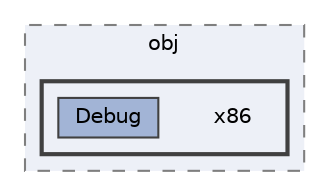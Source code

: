 digraph "C:/Users/IlyesBekaddour/Desktop/Workspace/lib60870.net/lib60870/obj/x86"
{
 // LATEX_PDF_SIZE
  bgcolor="transparent";
  edge [fontname=Helvetica,fontsize=10,labelfontname=Helvetica,labelfontsize=10];
  node [fontname=Helvetica,fontsize=10,shape=box,height=0.2,width=0.4];
  compound=true
  subgraph clusterdir_1426ccace41ffc2cc2eca9b41b45b309 {
    graph [ bgcolor="#edf0f7", pencolor="grey50", label="obj", fontname=Helvetica,fontsize=10 style="filled,dashed", URL="dir_1426ccace41ffc2cc2eca9b41b45b309.html",tooltip=""]
  subgraph clusterdir_b850c7c61d39a008cf3688cd306216ed {
    graph [ bgcolor="#edf0f7", pencolor="grey25", label="", fontname=Helvetica,fontsize=10 style="filled,bold", URL="dir_b850c7c61d39a008cf3688cd306216ed.html",tooltip=""]
    dir_b850c7c61d39a008cf3688cd306216ed [shape=plaintext, label="x86"];
  dir_e363fa5d362eba4388eff3f3f5e37912 [label="Debug", fillcolor="#a2b4d6", color="grey25", style="filled", URL="dir_e363fa5d362eba4388eff3f3f5e37912.html",tooltip=""];
  }
  }
}
